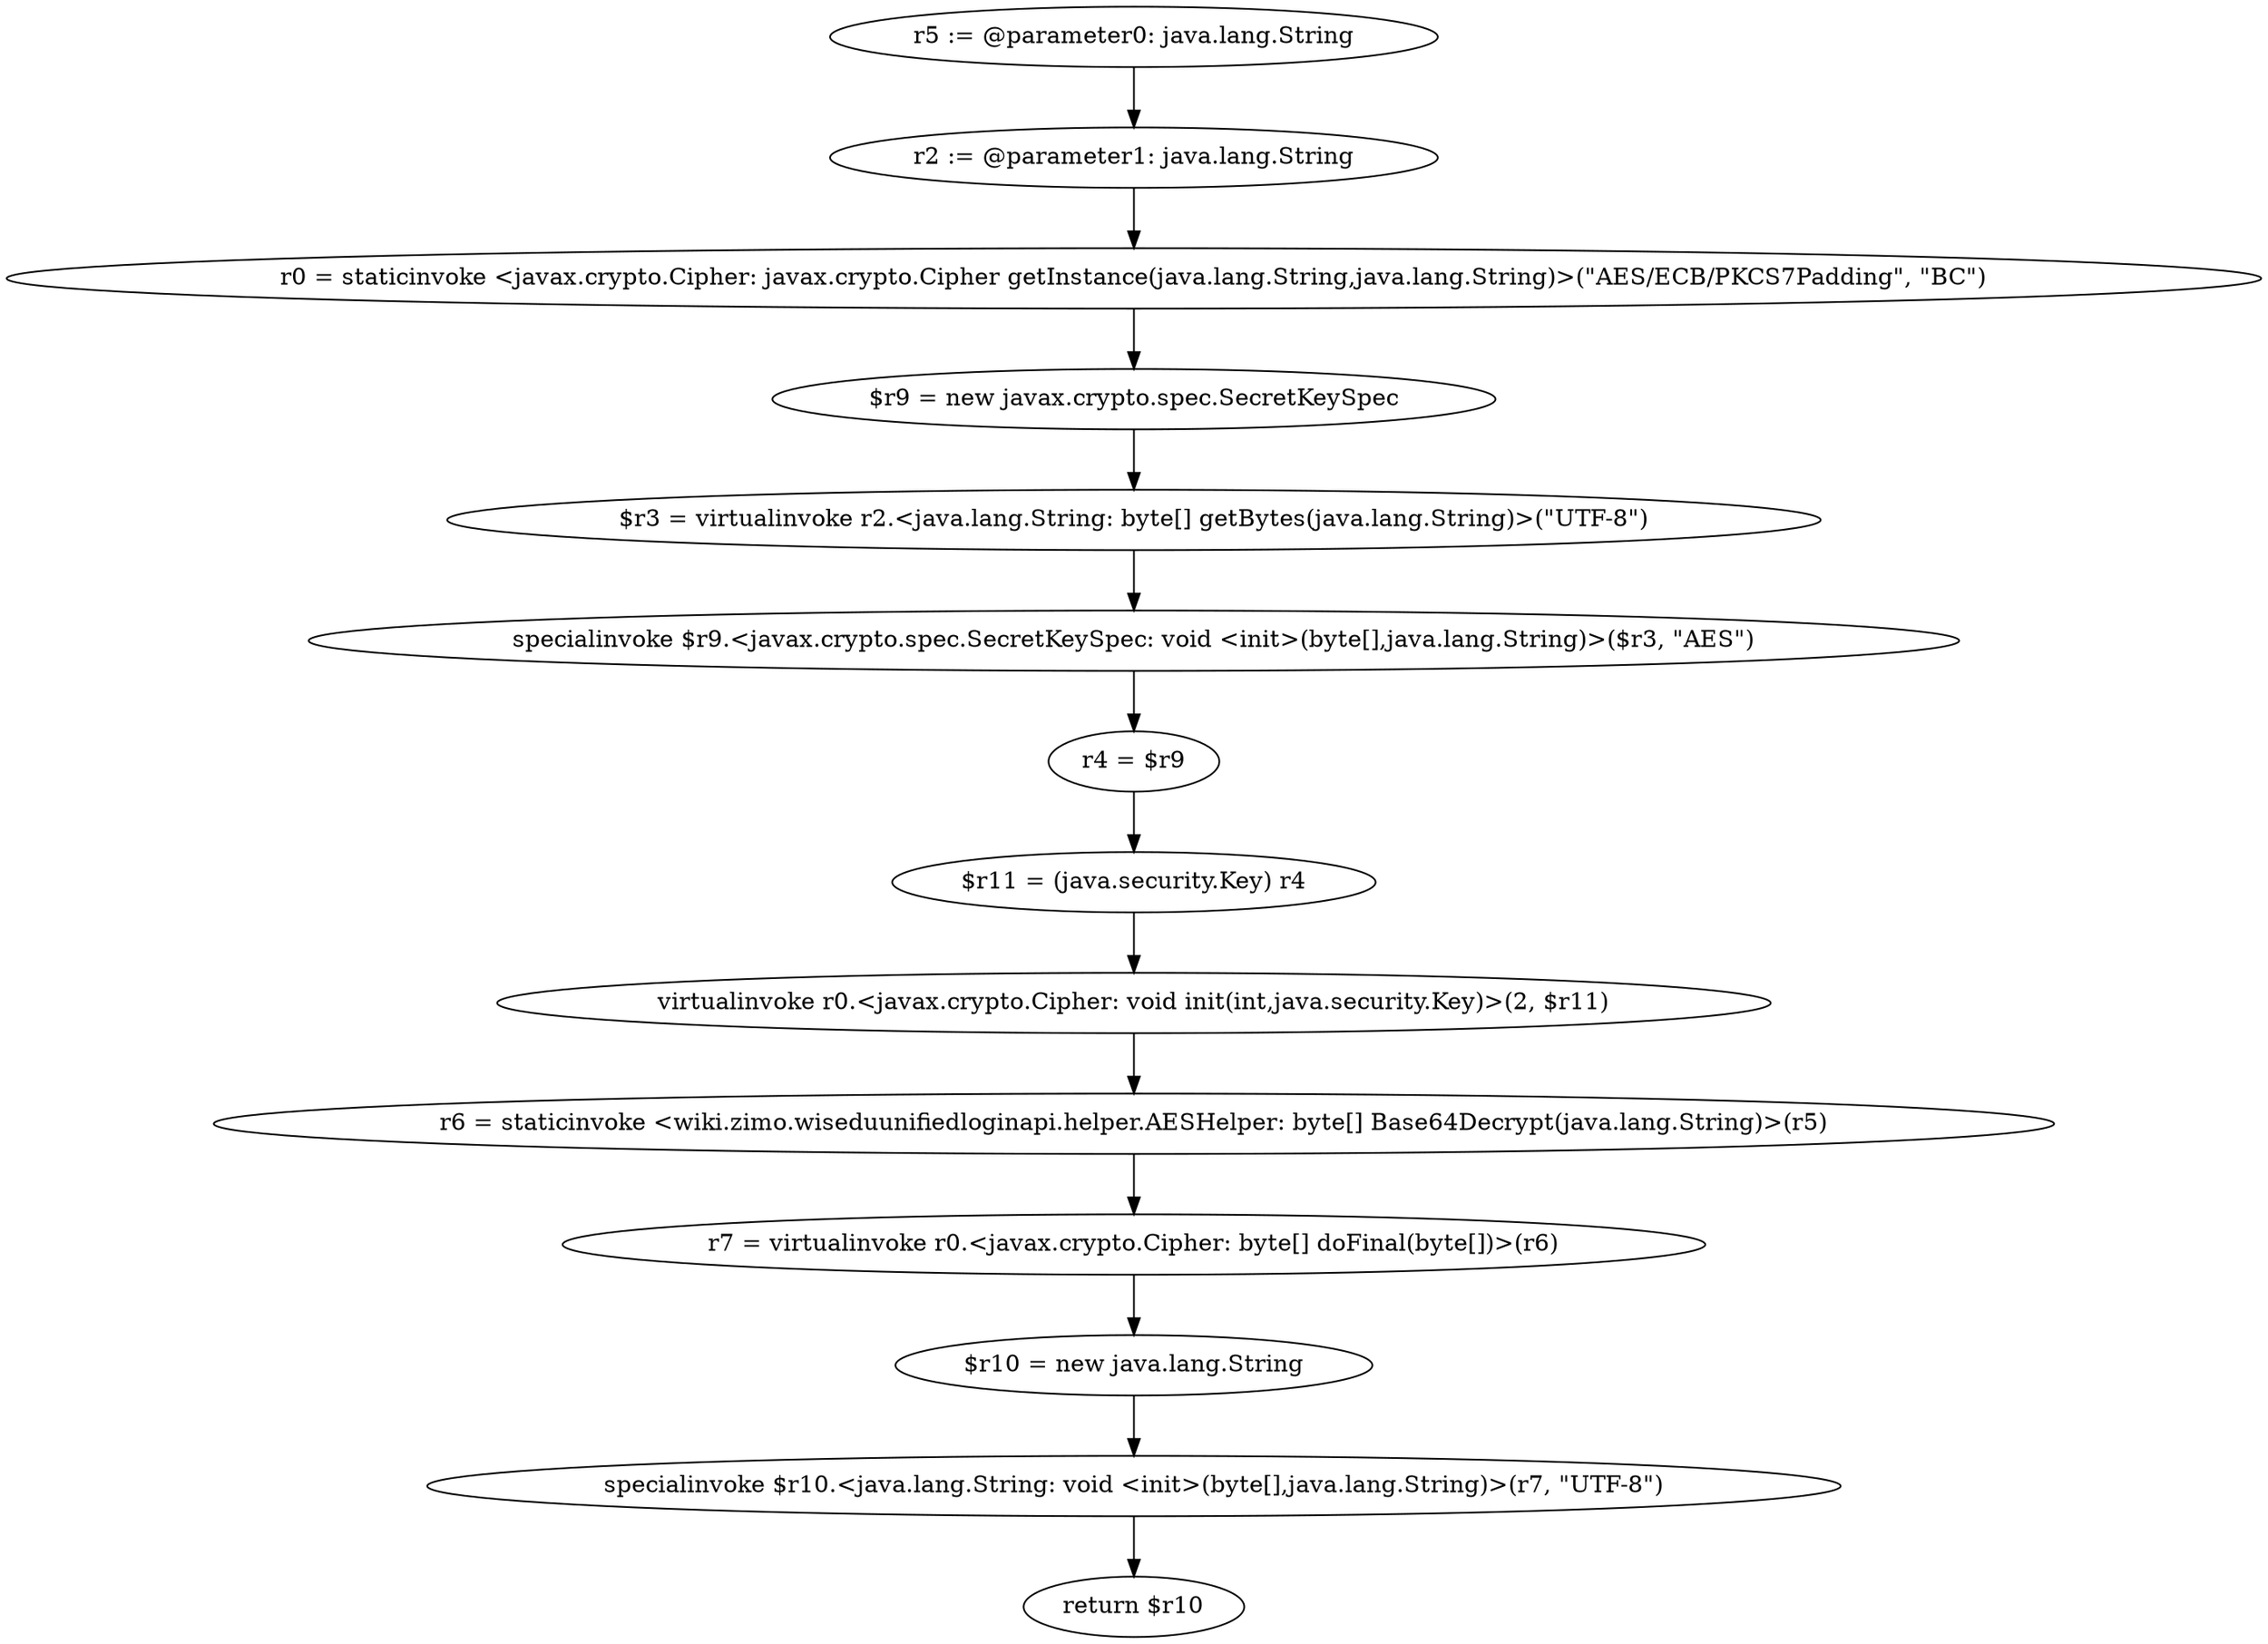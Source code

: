 digraph "unitGraph" {
    "r5 := @parameter0: java.lang.String"
    "r2 := @parameter1: java.lang.String"
    "r0 = staticinvoke <javax.crypto.Cipher: javax.crypto.Cipher getInstance(java.lang.String,java.lang.String)>(\"AES/ECB/PKCS7Padding\", \"BC\")"
    "$r9 = new javax.crypto.spec.SecretKeySpec"
    "$r3 = virtualinvoke r2.<java.lang.String: byte[] getBytes(java.lang.String)>(\"UTF-8\")"
    "specialinvoke $r9.<javax.crypto.spec.SecretKeySpec: void <init>(byte[],java.lang.String)>($r3, \"AES\")"
    "r4 = $r9"
    "$r11 = (java.security.Key) r4"
    "virtualinvoke r0.<javax.crypto.Cipher: void init(int,java.security.Key)>(2, $r11)"
    "r6 = staticinvoke <wiki.zimo.wiseduunifiedloginapi.helper.AESHelper: byte[] Base64Decrypt(java.lang.String)>(r5)"
    "r7 = virtualinvoke r0.<javax.crypto.Cipher: byte[] doFinal(byte[])>(r6)"
    "$r10 = new java.lang.String"
    "specialinvoke $r10.<java.lang.String: void <init>(byte[],java.lang.String)>(r7, \"UTF-8\")"
    "return $r10"
    "r5 := @parameter0: java.lang.String"->"r2 := @parameter1: java.lang.String";
    "r2 := @parameter1: java.lang.String"->"r0 = staticinvoke <javax.crypto.Cipher: javax.crypto.Cipher getInstance(java.lang.String,java.lang.String)>(\"AES/ECB/PKCS7Padding\", \"BC\")";
    "r0 = staticinvoke <javax.crypto.Cipher: javax.crypto.Cipher getInstance(java.lang.String,java.lang.String)>(\"AES/ECB/PKCS7Padding\", \"BC\")"->"$r9 = new javax.crypto.spec.SecretKeySpec";
    "$r9 = new javax.crypto.spec.SecretKeySpec"->"$r3 = virtualinvoke r2.<java.lang.String: byte[] getBytes(java.lang.String)>(\"UTF-8\")";
    "$r3 = virtualinvoke r2.<java.lang.String: byte[] getBytes(java.lang.String)>(\"UTF-8\")"->"specialinvoke $r9.<javax.crypto.spec.SecretKeySpec: void <init>(byte[],java.lang.String)>($r3, \"AES\")";
    "specialinvoke $r9.<javax.crypto.spec.SecretKeySpec: void <init>(byte[],java.lang.String)>($r3, \"AES\")"->"r4 = $r9";
    "r4 = $r9"->"$r11 = (java.security.Key) r4";
    "$r11 = (java.security.Key) r4"->"virtualinvoke r0.<javax.crypto.Cipher: void init(int,java.security.Key)>(2, $r11)";
    "virtualinvoke r0.<javax.crypto.Cipher: void init(int,java.security.Key)>(2, $r11)"->"r6 = staticinvoke <wiki.zimo.wiseduunifiedloginapi.helper.AESHelper: byte[] Base64Decrypt(java.lang.String)>(r5)";
    "r6 = staticinvoke <wiki.zimo.wiseduunifiedloginapi.helper.AESHelper: byte[] Base64Decrypt(java.lang.String)>(r5)"->"r7 = virtualinvoke r0.<javax.crypto.Cipher: byte[] doFinal(byte[])>(r6)";
    "r7 = virtualinvoke r0.<javax.crypto.Cipher: byte[] doFinal(byte[])>(r6)"->"$r10 = new java.lang.String";
    "$r10 = new java.lang.String"->"specialinvoke $r10.<java.lang.String: void <init>(byte[],java.lang.String)>(r7, \"UTF-8\")";
    "specialinvoke $r10.<java.lang.String: void <init>(byte[],java.lang.String)>(r7, \"UTF-8\")"->"return $r10";
}
